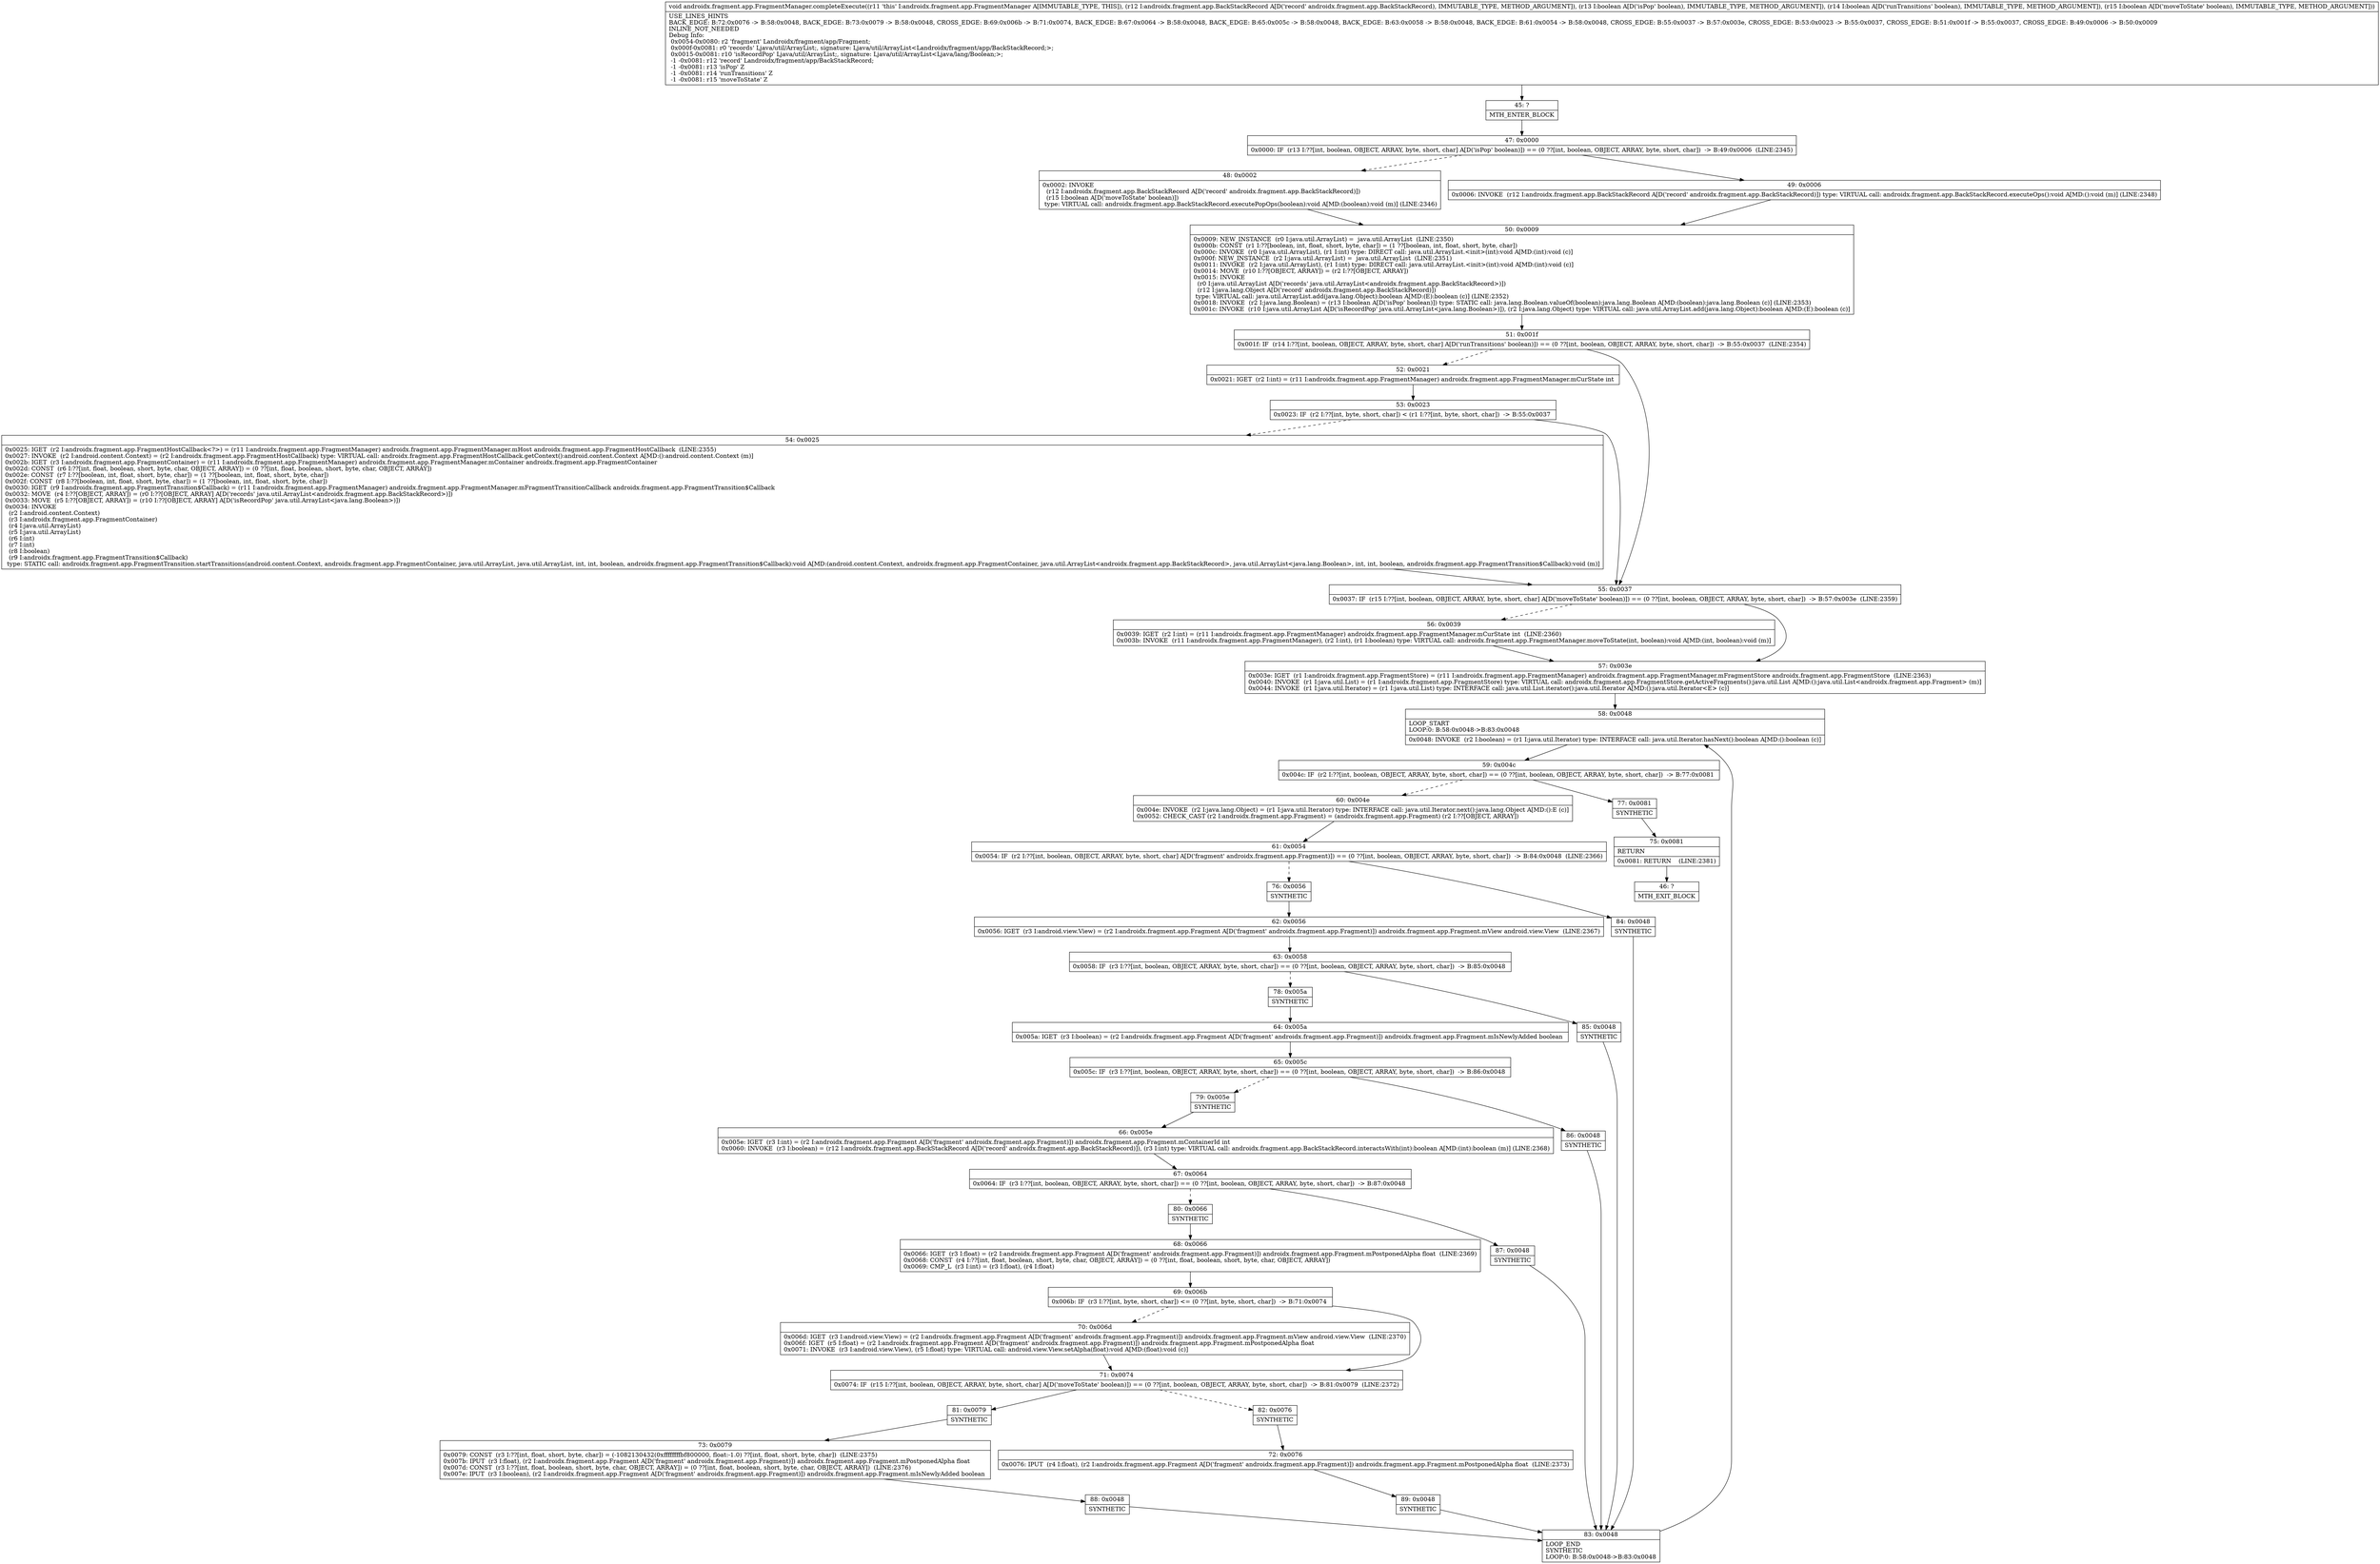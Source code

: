 digraph "CFG forandroidx.fragment.app.FragmentManager.completeExecute(Landroidx\/fragment\/app\/BackStackRecord;ZZZ)V" {
Node_45 [shape=record,label="{45\:\ ?|MTH_ENTER_BLOCK\l}"];
Node_47 [shape=record,label="{47\:\ 0x0000|0x0000: IF  (r13 I:??[int, boolean, OBJECT, ARRAY, byte, short, char] A[D('isPop' boolean)]) == (0 ??[int, boolean, OBJECT, ARRAY, byte, short, char])  \-\> B:49:0x0006  (LINE:2345)\l}"];
Node_48 [shape=record,label="{48\:\ 0x0002|0x0002: INVOKE  \l  (r12 I:androidx.fragment.app.BackStackRecord A[D('record' androidx.fragment.app.BackStackRecord)])\l  (r15 I:boolean A[D('moveToState' boolean)])\l type: VIRTUAL call: androidx.fragment.app.BackStackRecord.executePopOps(boolean):void A[MD:(boolean):void (m)] (LINE:2346)\l}"];
Node_50 [shape=record,label="{50\:\ 0x0009|0x0009: NEW_INSTANCE  (r0 I:java.util.ArrayList) =  java.util.ArrayList  (LINE:2350)\l0x000b: CONST  (r1 I:??[boolean, int, float, short, byte, char]) = (1 ??[boolean, int, float, short, byte, char]) \l0x000c: INVOKE  (r0 I:java.util.ArrayList), (r1 I:int) type: DIRECT call: java.util.ArrayList.\<init\>(int):void A[MD:(int):void (c)]\l0x000f: NEW_INSTANCE  (r2 I:java.util.ArrayList) =  java.util.ArrayList  (LINE:2351)\l0x0011: INVOKE  (r2 I:java.util.ArrayList), (r1 I:int) type: DIRECT call: java.util.ArrayList.\<init\>(int):void A[MD:(int):void (c)]\l0x0014: MOVE  (r10 I:??[OBJECT, ARRAY]) = (r2 I:??[OBJECT, ARRAY]) \l0x0015: INVOKE  \l  (r0 I:java.util.ArrayList A[D('records' java.util.ArrayList\<androidx.fragment.app.BackStackRecord\>)])\l  (r12 I:java.lang.Object A[D('record' androidx.fragment.app.BackStackRecord)])\l type: VIRTUAL call: java.util.ArrayList.add(java.lang.Object):boolean A[MD:(E):boolean (c)] (LINE:2352)\l0x0018: INVOKE  (r2 I:java.lang.Boolean) = (r13 I:boolean A[D('isPop' boolean)]) type: STATIC call: java.lang.Boolean.valueOf(boolean):java.lang.Boolean A[MD:(boolean):java.lang.Boolean (c)] (LINE:2353)\l0x001c: INVOKE  (r10 I:java.util.ArrayList A[D('isRecordPop' java.util.ArrayList\<java.lang.Boolean\>)]), (r2 I:java.lang.Object) type: VIRTUAL call: java.util.ArrayList.add(java.lang.Object):boolean A[MD:(E):boolean (c)]\l}"];
Node_51 [shape=record,label="{51\:\ 0x001f|0x001f: IF  (r14 I:??[int, boolean, OBJECT, ARRAY, byte, short, char] A[D('runTransitions' boolean)]) == (0 ??[int, boolean, OBJECT, ARRAY, byte, short, char])  \-\> B:55:0x0037  (LINE:2354)\l}"];
Node_52 [shape=record,label="{52\:\ 0x0021|0x0021: IGET  (r2 I:int) = (r11 I:androidx.fragment.app.FragmentManager) androidx.fragment.app.FragmentManager.mCurState int \l}"];
Node_53 [shape=record,label="{53\:\ 0x0023|0x0023: IF  (r2 I:??[int, byte, short, char]) \< (r1 I:??[int, byte, short, char])  \-\> B:55:0x0037 \l}"];
Node_54 [shape=record,label="{54\:\ 0x0025|0x0025: IGET  (r2 I:androidx.fragment.app.FragmentHostCallback\<?\>) = (r11 I:androidx.fragment.app.FragmentManager) androidx.fragment.app.FragmentManager.mHost androidx.fragment.app.FragmentHostCallback  (LINE:2355)\l0x0027: INVOKE  (r2 I:android.content.Context) = (r2 I:androidx.fragment.app.FragmentHostCallback) type: VIRTUAL call: androidx.fragment.app.FragmentHostCallback.getContext():android.content.Context A[MD:():android.content.Context (m)]\l0x002b: IGET  (r3 I:androidx.fragment.app.FragmentContainer) = (r11 I:androidx.fragment.app.FragmentManager) androidx.fragment.app.FragmentManager.mContainer androidx.fragment.app.FragmentContainer \l0x002d: CONST  (r6 I:??[int, float, boolean, short, byte, char, OBJECT, ARRAY]) = (0 ??[int, float, boolean, short, byte, char, OBJECT, ARRAY]) \l0x002e: CONST  (r7 I:??[boolean, int, float, short, byte, char]) = (1 ??[boolean, int, float, short, byte, char]) \l0x002f: CONST  (r8 I:??[boolean, int, float, short, byte, char]) = (1 ??[boolean, int, float, short, byte, char]) \l0x0030: IGET  (r9 I:androidx.fragment.app.FragmentTransition$Callback) = (r11 I:androidx.fragment.app.FragmentManager) androidx.fragment.app.FragmentManager.mFragmentTransitionCallback androidx.fragment.app.FragmentTransition$Callback \l0x0032: MOVE  (r4 I:??[OBJECT, ARRAY]) = (r0 I:??[OBJECT, ARRAY] A[D('records' java.util.ArrayList\<androidx.fragment.app.BackStackRecord\>)]) \l0x0033: MOVE  (r5 I:??[OBJECT, ARRAY]) = (r10 I:??[OBJECT, ARRAY] A[D('isRecordPop' java.util.ArrayList\<java.lang.Boolean\>)]) \l0x0034: INVOKE  \l  (r2 I:android.content.Context)\l  (r3 I:androidx.fragment.app.FragmentContainer)\l  (r4 I:java.util.ArrayList)\l  (r5 I:java.util.ArrayList)\l  (r6 I:int)\l  (r7 I:int)\l  (r8 I:boolean)\l  (r9 I:androidx.fragment.app.FragmentTransition$Callback)\l type: STATIC call: androidx.fragment.app.FragmentTransition.startTransitions(android.content.Context, androidx.fragment.app.FragmentContainer, java.util.ArrayList, java.util.ArrayList, int, int, boolean, androidx.fragment.app.FragmentTransition$Callback):void A[MD:(android.content.Context, androidx.fragment.app.FragmentContainer, java.util.ArrayList\<androidx.fragment.app.BackStackRecord\>, java.util.ArrayList\<java.lang.Boolean\>, int, int, boolean, androidx.fragment.app.FragmentTransition$Callback):void (m)]\l}"];
Node_55 [shape=record,label="{55\:\ 0x0037|0x0037: IF  (r15 I:??[int, boolean, OBJECT, ARRAY, byte, short, char] A[D('moveToState' boolean)]) == (0 ??[int, boolean, OBJECT, ARRAY, byte, short, char])  \-\> B:57:0x003e  (LINE:2359)\l}"];
Node_56 [shape=record,label="{56\:\ 0x0039|0x0039: IGET  (r2 I:int) = (r11 I:androidx.fragment.app.FragmentManager) androidx.fragment.app.FragmentManager.mCurState int  (LINE:2360)\l0x003b: INVOKE  (r11 I:androidx.fragment.app.FragmentManager), (r2 I:int), (r1 I:boolean) type: VIRTUAL call: androidx.fragment.app.FragmentManager.moveToState(int, boolean):void A[MD:(int, boolean):void (m)]\l}"];
Node_57 [shape=record,label="{57\:\ 0x003e|0x003e: IGET  (r1 I:androidx.fragment.app.FragmentStore) = (r11 I:androidx.fragment.app.FragmentManager) androidx.fragment.app.FragmentManager.mFragmentStore androidx.fragment.app.FragmentStore  (LINE:2363)\l0x0040: INVOKE  (r1 I:java.util.List) = (r1 I:androidx.fragment.app.FragmentStore) type: VIRTUAL call: androidx.fragment.app.FragmentStore.getActiveFragments():java.util.List A[MD:():java.util.List\<androidx.fragment.app.Fragment\> (m)]\l0x0044: INVOKE  (r1 I:java.util.Iterator) = (r1 I:java.util.List) type: INTERFACE call: java.util.List.iterator():java.util.Iterator A[MD:():java.util.Iterator\<E\> (c)]\l}"];
Node_58 [shape=record,label="{58\:\ 0x0048|LOOP_START\lLOOP:0: B:58:0x0048\-\>B:83:0x0048\l|0x0048: INVOKE  (r2 I:boolean) = (r1 I:java.util.Iterator) type: INTERFACE call: java.util.Iterator.hasNext():boolean A[MD:():boolean (c)]\l}"];
Node_59 [shape=record,label="{59\:\ 0x004c|0x004c: IF  (r2 I:??[int, boolean, OBJECT, ARRAY, byte, short, char]) == (0 ??[int, boolean, OBJECT, ARRAY, byte, short, char])  \-\> B:77:0x0081 \l}"];
Node_60 [shape=record,label="{60\:\ 0x004e|0x004e: INVOKE  (r2 I:java.lang.Object) = (r1 I:java.util.Iterator) type: INTERFACE call: java.util.Iterator.next():java.lang.Object A[MD:():E (c)]\l0x0052: CHECK_CAST (r2 I:androidx.fragment.app.Fragment) = (androidx.fragment.app.Fragment) (r2 I:??[OBJECT, ARRAY]) \l}"];
Node_61 [shape=record,label="{61\:\ 0x0054|0x0054: IF  (r2 I:??[int, boolean, OBJECT, ARRAY, byte, short, char] A[D('fragment' androidx.fragment.app.Fragment)]) == (0 ??[int, boolean, OBJECT, ARRAY, byte, short, char])  \-\> B:84:0x0048  (LINE:2366)\l}"];
Node_76 [shape=record,label="{76\:\ 0x0056|SYNTHETIC\l}"];
Node_62 [shape=record,label="{62\:\ 0x0056|0x0056: IGET  (r3 I:android.view.View) = (r2 I:androidx.fragment.app.Fragment A[D('fragment' androidx.fragment.app.Fragment)]) androidx.fragment.app.Fragment.mView android.view.View  (LINE:2367)\l}"];
Node_63 [shape=record,label="{63\:\ 0x0058|0x0058: IF  (r3 I:??[int, boolean, OBJECT, ARRAY, byte, short, char]) == (0 ??[int, boolean, OBJECT, ARRAY, byte, short, char])  \-\> B:85:0x0048 \l}"];
Node_78 [shape=record,label="{78\:\ 0x005a|SYNTHETIC\l}"];
Node_64 [shape=record,label="{64\:\ 0x005a|0x005a: IGET  (r3 I:boolean) = (r2 I:androidx.fragment.app.Fragment A[D('fragment' androidx.fragment.app.Fragment)]) androidx.fragment.app.Fragment.mIsNewlyAdded boolean \l}"];
Node_65 [shape=record,label="{65\:\ 0x005c|0x005c: IF  (r3 I:??[int, boolean, OBJECT, ARRAY, byte, short, char]) == (0 ??[int, boolean, OBJECT, ARRAY, byte, short, char])  \-\> B:86:0x0048 \l}"];
Node_79 [shape=record,label="{79\:\ 0x005e|SYNTHETIC\l}"];
Node_66 [shape=record,label="{66\:\ 0x005e|0x005e: IGET  (r3 I:int) = (r2 I:androidx.fragment.app.Fragment A[D('fragment' androidx.fragment.app.Fragment)]) androidx.fragment.app.Fragment.mContainerId int \l0x0060: INVOKE  (r3 I:boolean) = (r12 I:androidx.fragment.app.BackStackRecord A[D('record' androidx.fragment.app.BackStackRecord)]), (r3 I:int) type: VIRTUAL call: androidx.fragment.app.BackStackRecord.interactsWith(int):boolean A[MD:(int):boolean (m)] (LINE:2368)\l}"];
Node_67 [shape=record,label="{67\:\ 0x0064|0x0064: IF  (r3 I:??[int, boolean, OBJECT, ARRAY, byte, short, char]) == (0 ??[int, boolean, OBJECT, ARRAY, byte, short, char])  \-\> B:87:0x0048 \l}"];
Node_80 [shape=record,label="{80\:\ 0x0066|SYNTHETIC\l}"];
Node_68 [shape=record,label="{68\:\ 0x0066|0x0066: IGET  (r3 I:float) = (r2 I:androidx.fragment.app.Fragment A[D('fragment' androidx.fragment.app.Fragment)]) androidx.fragment.app.Fragment.mPostponedAlpha float  (LINE:2369)\l0x0068: CONST  (r4 I:??[int, float, boolean, short, byte, char, OBJECT, ARRAY]) = (0 ??[int, float, boolean, short, byte, char, OBJECT, ARRAY]) \l0x0069: CMP_L  (r3 I:int) = (r3 I:float), (r4 I:float) \l}"];
Node_69 [shape=record,label="{69\:\ 0x006b|0x006b: IF  (r3 I:??[int, byte, short, char]) \<= (0 ??[int, byte, short, char])  \-\> B:71:0x0074 \l}"];
Node_70 [shape=record,label="{70\:\ 0x006d|0x006d: IGET  (r3 I:android.view.View) = (r2 I:androidx.fragment.app.Fragment A[D('fragment' androidx.fragment.app.Fragment)]) androidx.fragment.app.Fragment.mView android.view.View  (LINE:2370)\l0x006f: IGET  (r5 I:float) = (r2 I:androidx.fragment.app.Fragment A[D('fragment' androidx.fragment.app.Fragment)]) androidx.fragment.app.Fragment.mPostponedAlpha float \l0x0071: INVOKE  (r3 I:android.view.View), (r5 I:float) type: VIRTUAL call: android.view.View.setAlpha(float):void A[MD:(float):void (c)]\l}"];
Node_71 [shape=record,label="{71\:\ 0x0074|0x0074: IF  (r15 I:??[int, boolean, OBJECT, ARRAY, byte, short, char] A[D('moveToState' boolean)]) == (0 ??[int, boolean, OBJECT, ARRAY, byte, short, char])  \-\> B:81:0x0079  (LINE:2372)\l}"];
Node_81 [shape=record,label="{81\:\ 0x0079|SYNTHETIC\l}"];
Node_73 [shape=record,label="{73\:\ 0x0079|0x0079: CONST  (r3 I:??[int, float, short, byte, char]) = (\-1082130432(0xffffffffbf800000, float:\-1.0) ??[int, float, short, byte, char])  (LINE:2375)\l0x007b: IPUT  (r3 I:float), (r2 I:androidx.fragment.app.Fragment A[D('fragment' androidx.fragment.app.Fragment)]) androidx.fragment.app.Fragment.mPostponedAlpha float \l0x007d: CONST  (r3 I:??[int, float, boolean, short, byte, char, OBJECT, ARRAY]) = (0 ??[int, float, boolean, short, byte, char, OBJECT, ARRAY])  (LINE:2376)\l0x007e: IPUT  (r3 I:boolean), (r2 I:androidx.fragment.app.Fragment A[D('fragment' androidx.fragment.app.Fragment)]) androidx.fragment.app.Fragment.mIsNewlyAdded boolean \l}"];
Node_88 [shape=record,label="{88\:\ 0x0048|SYNTHETIC\l}"];
Node_83 [shape=record,label="{83\:\ 0x0048|LOOP_END\lSYNTHETIC\lLOOP:0: B:58:0x0048\-\>B:83:0x0048\l}"];
Node_82 [shape=record,label="{82\:\ 0x0076|SYNTHETIC\l}"];
Node_72 [shape=record,label="{72\:\ 0x0076|0x0076: IPUT  (r4 I:float), (r2 I:androidx.fragment.app.Fragment A[D('fragment' androidx.fragment.app.Fragment)]) androidx.fragment.app.Fragment.mPostponedAlpha float  (LINE:2373)\l}"];
Node_89 [shape=record,label="{89\:\ 0x0048|SYNTHETIC\l}"];
Node_87 [shape=record,label="{87\:\ 0x0048|SYNTHETIC\l}"];
Node_86 [shape=record,label="{86\:\ 0x0048|SYNTHETIC\l}"];
Node_85 [shape=record,label="{85\:\ 0x0048|SYNTHETIC\l}"];
Node_84 [shape=record,label="{84\:\ 0x0048|SYNTHETIC\l}"];
Node_77 [shape=record,label="{77\:\ 0x0081|SYNTHETIC\l}"];
Node_75 [shape=record,label="{75\:\ 0x0081|RETURN\l|0x0081: RETURN    (LINE:2381)\l}"];
Node_46 [shape=record,label="{46\:\ ?|MTH_EXIT_BLOCK\l}"];
Node_49 [shape=record,label="{49\:\ 0x0006|0x0006: INVOKE  (r12 I:androidx.fragment.app.BackStackRecord A[D('record' androidx.fragment.app.BackStackRecord)]) type: VIRTUAL call: androidx.fragment.app.BackStackRecord.executeOps():void A[MD:():void (m)] (LINE:2348)\l}"];
MethodNode[shape=record,label="{void androidx.fragment.app.FragmentManager.completeExecute((r11 'this' I:androidx.fragment.app.FragmentManager A[IMMUTABLE_TYPE, THIS]), (r12 I:androidx.fragment.app.BackStackRecord A[D('record' androidx.fragment.app.BackStackRecord), IMMUTABLE_TYPE, METHOD_ARGUMENT]), (r13 I:boolean A[D('isPop' boolean), IMMUTABLE_TYPE, METHOD_ARGUMENT]), (r14 I:boolean A[D('runTransitions' boolean), IMMUTABLE_TYPE, METHOD_ARGUMENT]), (r15 I:boolean A[D('moveToState' boolean), IMMUTABLE_TYPE, METHOD_ARGUMENT]))  | USE_LINES_HINTS\lBACK_EDGE: B:72:0x0076 \-\> B:58:0x0048, BACK_EDGE: B:73:0x0079 \-\> B:58:0x0048, CROSS_EDGE: B:69:0x006b \-\> B:71:0x0074, BACK_EDGE: B:67:0x0064 \-\> B:58:0x0048, BACK_EDGE: B:65:0x005c \-\> B:58:0x0048, BACK_EDGE: B:63:0x0058 \-\> B:58:0x0048, BACK_EDGE: B:61:0x0054 \-\> B:58:0x0048, CROSS_EDGE: B:55:0x0037 \-\> B:57:0x003e, CROSS_EDGE: B:53:0x0023 \-\> B:55:0x0037, CROSS_EDGE: B:51:0x001f \-\> B:55:0x0037, CROSS_EDGE: B:49:0x0006 \-\> B:50:0x0009\lINLINE_NOT_NEEDED\lDebug Info:\l  0x0054\-0x0080: r2 'fragment' Landroidx\/fragment\/app\/Fragment;\l  0x000f\-0x0081: r0 'records' Ljava\/util\/ArrayList;, signature: Ljava\/util\/ArrayList\<Landroidx\/fragment\/app\/BackStackRecord;\>;\l  0x0015\-0x0081: r10 'isRecordPop' Ljava\/util\/ArrayList;, signature: Ljava\/util\/ArrayList\<Ljava\/lang\/Boolean;\>;\l  \-1 \-0x0081: r12 'record' Landroidx\/fragment\/app\/BackStackRecord;\l  \-1 \-0x0081: r13 'isPop' Z\l  \-1 \-0x0081: r14 'runTransitions' Z\l  \-1 \-0x0081: r15 'moveToState' Z\l}"];
MethodNode -> Node_45;Node_45 -> Node_47;
Node_47 -> Node_48[style=dashed];
Node_47 -> Node_49;
Node_48 -> Node_50;
Node_50 -> Node_51;
Node_51 -> Node_52[style=dashed];
Node_51 -> Node_55;
Node_52 -> Node_53;
Node_53 -> Node_54[style=dashed];
Node_53 -> Node_55;
Node_54 -> Node_55;
Node_55 -> Node_56[style=dashed];
Node_55 -> Node_57;
Node_56 -> Node_57;
Node_57 -> Node_58;
Node_58 -> Node_59;
Node_59 -> Node_60[style=dashed];
Node_59 -> Node_77;
Node_60 -> Node_61;
Node_61 -> Node_76[style=dashed];
Node_61 -> Node_84;
Node_76 -> Node_62;
Node_62 -> Node_63;
Node_63 -> Node_78[style=dashed];
Node_63 -> Node_85;
Node_78 -> Node_64;
Node_64 -> Node_65;
Node_65 -> Node_79[style=dashed];
Node_65 -> Node_86;
Node_79 -> Node_66;
Node_66 -> Node_67;
Node_67 -> Node_80[style=dashed];
Node_67 -> Node_87;
Node_80 -> Node_68;
Node_68 -> Node_69;
Node_69 -> Node_70[style=dashed];
Node_69 -> Node_71;
Node_70 -> Node_71;
Node_71 -> Node_81;
Node_71 -> Node_82[style=dashed];
Node_81 -> Node_73;
Node_73 -> Node_88;
Node_88 -> Node_83;
Node_83 -> Node_58;
Node_82 -> Node_72;
Node_72 -> Node_89;
Node_89 -> Node_83;
Node_87 -> Node_83;
Node_86 -> Node_83;
Node_85 -> Node_83;
Node_84 -> Node_83;
Node_77 -> Node_75;
Node_75 -> Node_46;
Node_49 -> Node_50;
}

